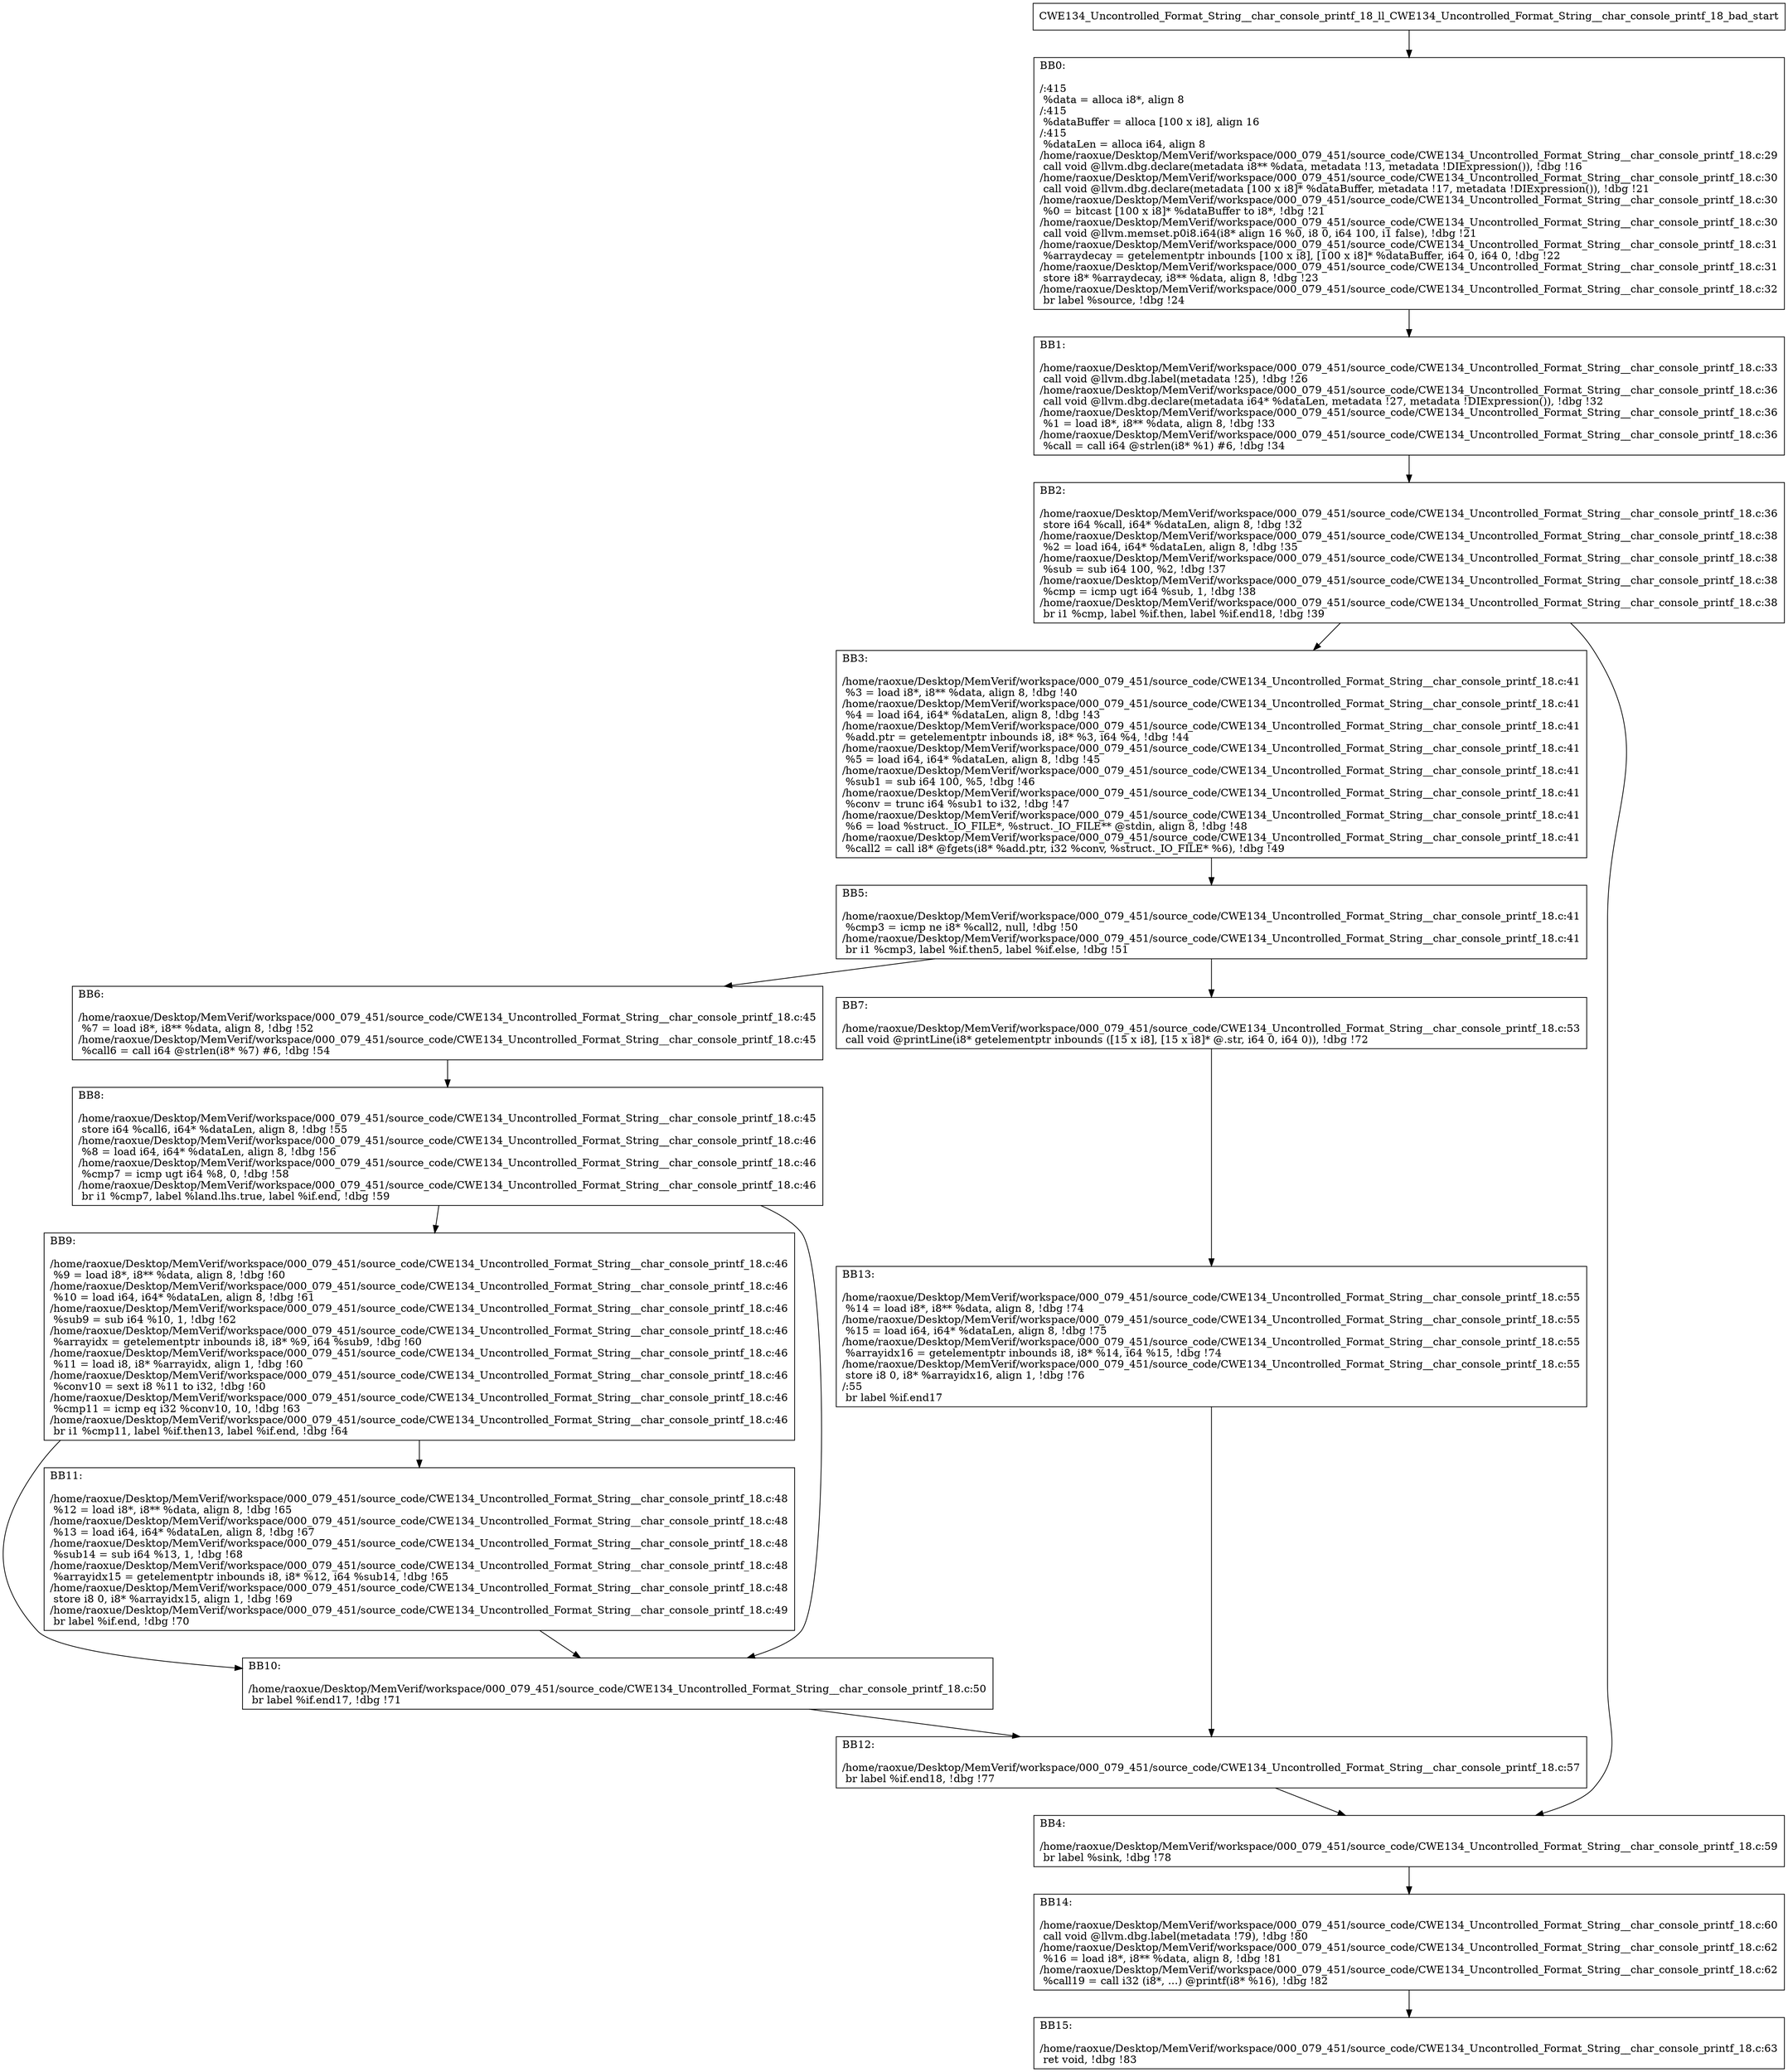 digraph "CFG for'CWE134_Uncontrolled_Format_String__char_console_printf_18_ll_CWE134_Uncontrolled_Format_String__char_console_printf_18_bad' function" {
	BBCWE134_Uncontrolled_Format_String__char_console_printf_18_ll_CWE134_Uncontrolled_Format_String__char_console_printf_18_bad_start[shape=record,label="{CWE134_Uncontrolled_Format_String__char_console_printf_18_ll_CWE134_Uncontrolled_Format_String__char_console_printf_18_bad_start}"];
	BBCWE134_Uncontrolled_Format_String__char_console_printf_18_ll_CWE134_Uncontrolled_Format_String__char_console_printf_18_bad_start-> CWE134_Uncontrolled_Format_String__char_console_printf_18_ll_CWE134_Uncontrolled_Format_String__char_console_printf_18_badBB0;
	CWE134_Uncontrolled_Format_String__char_console_printf_18_ll_CWE134_Uncontrolled_Format_String__char_console_printf_18_badBB0 [shape=record, label="{BB0:\l\l/:415\l
  %data = alloca i8*, align 8\l
/:415\l
  %dataBuffer = alloca [100 x i8], align 16\l
/:415\l
  %dataLen = alloca i64, align 8\l
/home/raoxue/Desktop/MemVerif/workspace/000_079_451/source_code/CWE134_Uncontrolled_Format_String__char_console_printf_18.c:29\l
  call void @llvm.dbg.declare(metadata i8** %data, metadata !13, metadata !DIExpression()), !dbg !16\l
/home/raoxue/Desktop/MemVerif/workspace/000_079_451/source_code/CWE134_Uncontrolled_Format_String__char_console_printf_18.c:30\l
  call void @llvm.dbg.declare(metadata [100 x i8]* %dataBuffer, metadata !17, metadata !DIExpression()), !dbg !21\l
/home/raoxue/Desktop/MemVerif/workspace/000_079_451/source_code/CWE134_Uncontrolled_Format_String__char_console_printf_18.c:30\l
  %0 = bitcast [100 x i8]* %dataBuffer to i8*, !dbg !21\l
/home/raoxue/Desktop/MemVerif/workspace/000_079_451/source_code/CWE134_Uncontrolled_Format_String__char_console_printf_18.c:30\l
  call void @llvm.memset.p0i8.i64(i8* align 16 %0, i8 0, i64 100, i1 false), !dbg !21\l
/home/raoxue/Desktop/MemVerif/workspace/000_079_451/source_code/CWE134_Uncontrolled_Format_String__char_console_printf_18.c:31\l
  %arraydecay = getelementptr inbounds [100 x i8], [100 x i8]* %dataBuffer, i64 0, i64 0, !dbg !22\l
/home/raoxue/Desktop/MemVerif/workspace/000_079_451/source_code/CWE134_Uncontrolled_Format_String__char_console_printf_18.c:31\l
  store i8* %arraydecay, i8** %data, align 8, !dbg !23\l
/home/raoxue/Desktop/MemVerif/workspace/000_079_451/source_code/CWE134_Uncontrolled_Format_String__char_console_printf_18.c:32\l
  br label %source, !dbg !24\l
}"];
	CWE134_Uncontrolled_Format_String__char_console_printf_18_ll_CWE134_Uncontrolled_Format_String__char_console_printf_18_badBB0-> CWE134_Uncontrolled_Format_String__char_console_printf_18_ll_CWE134_Uncontrolled_Format_String__char_console_printf_18_badBB1;
	CWE134_Uncontrolled_Format_String__char_console_printf_18_ll_CWE134_Uncontrolled_Format_String__char_console_printf_18_badBB1 [shape=record, label="{BB1:\l\l/home/raoxue/Desktop/MemVerif/workspace/000_079_451/source_code/CWE134_Uncontrolled_Format_String__char_console_printf_18.c:33\l
  call void @llvm.dbg.label(metadata !25), !dbg !26\l
/home/raoxue/Desktop/MemVerif/workspace/000_079_451/source_code/CWE134_Uncontrolled_Format_String__char_console_printf_18.c:36\l
  call void @llvm.dbg.declare(metadata i64* %dataLen, metadata !27, metadata !DIExpression()), !dbg !32\l
/home/raoxue/Desktop/MemVerif/workspace/000_079_451/source_code/CWE134_Uncontrolled_Format_String__char_console_printf_18.c:36\l
  %1 = load i8*, i8** %data, align 8, !dbg !33\l
/home/raoxue/Desktop/MemVerif/workspace/000_079_451/source_code/CWE134_Uncontrolled_Format_String__char_console_printf_18.c:36\l
  %call = call i64 @strlen(i8* %1) #6, !dbg !34\l
}"];
	CWE134_Uncontrolled_Format_String__char_console_printf_18_ll_CWE134_Uncontrolled_Format_String__char_console_printf_18_badBB1-> CWE134_Uncontrolled_Format_String__char_console_printf_18_ll_CWE134_Uncontrolled_Format_String__char_console_printf_18_badBB2;
	CWE134_Uncontrolled_Format_String__char_console_printf_18_ll_CWE134_Uncontrolled_Format_String__char_console_printf_18_badBB2 [shape=record, label="{BB2:\l\l/home/raoxue/Desktop/MemVerif/workspace/000_079_451/source_code/CWE134_Uncontrolled_Format_String__char_console_printf_18.c:36\l
  store i64 %call, i64* %dataLen, align 8, !dbg !32\l
/home/raoxue/Desktop/MemVerif/workspace/000_079_451/source_code/CWE134_Uncontrolled_Format_String__char_console_printf_18.c:38\l
  %2 = load i64, i64* %dataLen, align 8, !dbg !35\l
/home/raoxue/Desktop/MemVerif/workspace/000_079_451/source_code/CWE134_Uncontrolled_Format_String__char_console_printf_18.c:38\l
  %sub = sub i64 100, %2, !dbg !37\l
/home/raoxue/Desktop/MemVerif/workspace/000_079_451/source_code/CWE134_Uncontrolled_Format_String__char_console_printf_18.c:38\l
  %cmp = icmp ugt i64 %sub, 1, !dbg !38\l
/home/raoxue/Desktop/MemVerif/workspace/000_079_451/source_code/CWE134_Uncontrolled_Format_String__char_console_printf_18.c:38\l
  br i1 %cmp, label %if.then, label %if.end18, !dbg !39\l
}"];
	CWE134_Uncontrolled_Format_String__char_console_printf_18_ll_CWE134_Uncontrolled_Format_String__char_console_printf_18_badBB2-> CWE134_Uncontrolled_Format_String__char_console_printf_18_ll_CWE134_Uncontrolled_Format_String__char_console_printf_18_badBB3;
	CWE134_Uncontrolled_Format_String__char_console_printf_18_ll_CWE134_Uncontrolled_Format_String__char_console_printf_18_badBB2-> CWE134_Uncontrolled_Format_String__char_console_printf_18_ll_CWE134_Uncontrolled_Format_String__char_console_printf_18_badBB4;
	CWE134_Uncontrolled_Format_String__char_console_printf_18_ll_CWE134_Uncontrolled_Format_String__char_console_printf_18_badBB3 [shape=record, label="{BB3:\l\l/home/raoxue/Desktop/MemVerif/workspace/000_079_451/source_code/CWE134_Uncontrolled_Format_String__char_console_printf_18.c:41\l
  %3 = load i8*, i8** %data, align 8, !dbg !40\l
/home/raoxue/Desktop/MemVerif/workspace/000_079_451/source_code/CWE134_Uncontrolled_Format_String__char_console_printf_18.c:41\l
  %4 = load i64, i64* %dataLen, align 8, !dbg !43\l
/home/raoxue/Desktop/MemVerif/workspace/000_079_451/source_code/CWE134_Uncontrolled_Format_String__char_console_printf_18.c:41\l
  %add.ptr = getelementptr inbounds i8, i8* %3, i64 %4, !dbg !44\l
/home/raoxue/Desktop/MemVerif/workspace/000_079_451/source_code/CWE134_Uncontrolled_Format_String__char_console_printf_18.c:41\l
  %5 = load i64, i64* %dataLen, align 8, !dbg !45\l
/home/raoxue/Desktop/MemVerif/workspace/000_079_451/source_code/CWE134_Uncontrolled_Format_String__char_console_printf_18.c:41\l
  %sub1 = sub i64 100, %5, !dbg !46\l
/home/raoxue/Desktop/MemVerif/workspace/000_079_451/source_code/CWE134_Uncontrolled_Format_String__char_console_printf_18.c:41\l
  %conv = trunc i64 %sub1 to i32, !dbg !47\l
/home/raoxue/Desktop/MemVerif/workspace/000_079_451/source_code/CWE134_Uncontrolled_Format_String__char_console_printf_18.c:41\l
  %6 = load %struct._IO_FILE*, %struct._IO_FILE** @stdin, align 8, !dbg !48\l
/home/raoxue/Desktop/MemVerif/workspace/000_079_451/source_code/CWE134_Uncontrolled_Format_String__char_console_printf_18.c:41\l
  %call2 = call i8* @fgets(i8* %add.ptr, i32 %conv, %struct._IO_FILE* %6), !dbg !49\l
}"];
	CWE134_Uncontrolled_Format_String__char_console_printf_18_ll_CWE134_Uncontrolled_Format_String__char_console_printf_18_badBB3-> CWE134_Uncontrolled_Format_String__char_console_printf_18_ll_CWE134_Uncontrolled_Format_String__char_console_printf_18_badBB5;
	CWE134_Uncontrolled_Format_String__char_console_printf_18_ll_CWE134_Uncontrolled_Format_String__char_console_printf_18_badBB5 [shape=record, label="{BB5:\l\l/home/raoxue/Desktop/MemVerif/workspace/000_079_451/source_code/CWE134_Uncontrolled_Format_String__char_console_printf_18.c:41\l
  %cmp3 = icmp ne i8* %call2, null, !dbg !50\l
/home/raoxue/Desktop/MemVerif/workspace/000_079_451/source_code/CWE134_Uncontrolled_Format_String__char_console_printf_18.c:41\l
  br i1 %cmp3, label %if.then5, label %if.else, !dbg !51\l
}"];
	CWE134_Uncontrolled_Format_String__char_console_printf_18_ll_CWE134_Uncontrolled_Format_String__char_console_printf_18_badBB5-> CWE134_Uncontrolled_Format_String__char_console_printf_18_ll_CWE134_Uncontrolled_Format_String__char_console_printf_18_badBB6;
	CWE134_Uncontrolled_Format_String__char_console_printf_18_ll_CWE134_Uncontrolled_Format_String__char_console_printf_18_badBB5-> CWE134_Uncontrolled_Format_String__char_console_printf_18_ll_CWE134_Uncontrolled_Format_String__char_console_printf_18_badBB7;
	CWE134_Uncontrolled_Format_String__char_console_printf_18_ll_CWE134_Uncontrolled_Format_String__char_console_printf_18_badBB6 [shape=record, label="{BB6:\l\l/home/raoxue/Desktop/MemVerif/workspace/000_079_451/source_code/CWE134_Uncontrolled_Format_String__char_console_printf_18.c:45\l
  %7 = load i8*, i8** %data, align 8, !dbg !52\l
/home/raoxue/Desktop/MemVerif/workspace/000_079_451/source_code/CWE134_Uncontrolled_Format_String__char_console_printf_18.c:45\l
  %call6 = call i64 @strlen(i8* %7) #6, !dbg !54\l
}"];
	CWE134_Uncontrolled_Format_String__char_console_printf_18_ll_CWE134_Uncontrolled_Format_String__char_console_printf_18_badBB6-> CWE134_Uncontrolled_Format_String__char_console_printf_18_ll_CWE134_Uncontrolled_Format_String__char_console_printf_18_badBB8;
	CWE134_Uncontrolled_Format_String__char_console_printf_18_ll_CWE134_Uncontrolled_Format_String__char_console_printf_18_badBB8 [shape=record, label="{BB8:\l\l/home/raoxue/Desktop/MemVerif/workspace/000_079_451/source_code/CWE134_Uncontrolled_Format_String__char_console_printf_18.c:45\l
  store i64 %call6, i64* %dataLen, align 8, !dbg !55\l
/home/raoxue/Desktop/MemVerif/workspace/000_079_451/source_code/CWE134_Uncontrolled_Format_String__char_console_printf_18.c:46\l
  %8 = load i64, i64* %dataLen, align 8, !dbg !56\l
/home/raoxue/Desktop/MemVerif/workspace/000_079_451/source_code/CWE134_Uncontrolled_Format_String__char_console_printf_18.c:46\l
  %cmp7 = icmp ugt i64 %8, 0, !dbg !58\l
/home/raoxue/Desktop/MemVerif/workspace/000_079_451/source_code/CWE134_Uncontrolled_Format_String__char_console_printf_18.c:46\l
  br i1 %cmp7, label %land.lhs.true, label %if.end, !dbg !59\l
}"];
	CWE134_Uncontrolled_Format_String__char_console_printf_18_ll_CWE134_Uncontrolled_Format_String__char_console_printf_18_badBB8-> CWE134_Uncontrolled_Format_String__char_console_printf_18_ll_CWE134_Uncontrolled_Format_String__char_console_printf_18_badBB9;
	CWE134_Uncontrolled_Format_String__char_console_printf_18_ll_CWE134_Uncontrolled_Format_String__char_console_printf_18_badBB8-> CWE134_Uncontrolled_Format_String__char_console_printf_18_ll_CWE134_Uncontrolled_Format_String__char_console_printf_18_badBB10;
	CWE134_Uncontrolled_Format_String__char_console_printf_18_ll_CWE134_Uncontrolled_Format_String__char_console_printf_18_badBB9 [shape=record, label="{BB9:\l\l/home/raoxue/Desktop/MemVerif/workspace/000_079_451/source_code/CWE134_Uncontrolled_Format_String__char_console_printf_18.c:46\l
  %9 = load i8*, i8** %data, align 8, !dbg !60\l
/home/raoxue/Desktop/MemVerif/workspace/000_079_451/source_code/CWE134_Uncontrolled_Format_String__char_console_printf_18.c:46\l
  %10 = load i64, i64* %dataLen, align 8, !dbg !61\l
/home/raoxue/Desktop/MemVerif/workspace/000_079_451/source_code/CWE134_Uncontrolled_Format_String__char_console_printf_18.c:46\l
  %sub9 = sub i64 %10, 1, !dbg !62\l
/home/raoxue/Desktop/MemVerif/workspace/000_079_451/source_code/CWE134_Uncontrolled_Format_String__char_console_printf_18.c:46\l
  %arrayidx = getelementptr inbounds i8, i8* %9, i64 %sub9, !dbg !60\l
/home/raoxue/Desktop/MemVerif/workspace/000_079_451/source_code/CWE134_Uncontrolled_Format_String__char_console_printf_18.c:46\l
  %11 = load i8, i8* %arrayidx, align 1, !dbg !60\l
/home/raoxue/Desktop/MemVerif/workspace/000_079_451/source_code/CWE134_Uncontrolled_Format_String__char_console_printf_18.c:46\l
  %conv10 = sext i8 %11 to i32, !dbg !60\l
/home/raoxue/Desktop/MemVerif/workspace/000_079_451/source_code/CWE134_Uncontrolled_Format_String__char_console_printf_18.c:46\l
  %cmp11 = icmp eq i32 %conv10, 10, !dbg !63\l
/home/raoxue/Desktop/MemVerif/workspace/000_079_451/source_code/CWE134_Uncontrolled_Format_String__char_console_printf_18.c:46\l
  br i1 %cmp11, label %if.then13, label %if.end, !dbg !64\l
}"];
	CWE134_Uncontrolled_Format_String__char_console_printf_18_ll_CWE134_Uncontrolled_Format_String__char_console_printf_18_badBB9-> CWE134_Uncontrolled_Format_String__char_console_printf_18_ll_CWE134_Uncontrolled_Format_String__char_console_printf_18_badBB11;
	CWE134_Uncontrolled_Format_String__char_console_printf_18_ll_CWE134_Uncontrolled_Format_String__char_console_printf_18_badBB9-> CWE134_Uncontrolled_Format_String__char_console_printf_18_ll_CWE134_Uncontrolled_Format_String__char_console_printf_18_badBB10;
	CWE134_Uncontrolled_Format_String__char_console_printf_18_ll_CWE134_Uncontrolled_Format_String__char_console_printf_18_badBB11 [shape=record, label="{BB11:\l\l/home/raoxue/Desktop/MemVerif/workspace/000_079_451/source_code/CWE134_Uncontrolled_Format_String__char_console_printf_18.c:48\l
  %12 = load i8*, i8** %data, align 8, !dbg !65\l
/home/raoxue/Desktop/MemVerif/workspace/000_079_451/source_code/CWE134_Uncontrolled_Format_String__char_console_printf_18.c:48\l
  %13 = load i64, i64* %dataLen, align 8, !dbg !67\l
/home/raoxue/Desktop/MemVerif/workspace/000_079_451/source_code/CWE134_Uncontrolled_Format_String__char_console_printf_18.c:48\l
  %sub14 = sub i64 %13, 1, !dbg !68\l
/home/raoxue/Desktop/MemVerif/workspace/000_079_451/source_code/CWE134_Uncontrolled_Format_String__char_console_printf_18.c:48\l
  %arrayidx15 = getelementptr inbounds i8, i8* %12, i64 %sub14, !dbg !65\l
/home/raoxue/Desktop/MemVerif/workspace/000_079_451/source_code/CWE134_Uncontrolled_Format_String__char_console_printf_18.c:48\l
  store i8 0, i8* %arrayidx15, align 1, !dbg !69\l
/home/raoxue/Desktop/MemVerif/workspace/000_079_451/source_code/CWE134_Uncontrolled_Format_String__char_console_printf_18.c:49\l
  br label %if.end, !dbg !70\l
}"];
	CWE134_Uncontrolled_Format_String__char_console_printf_18_ll_CWE134_Uncontrolled_Format_String__char_console_printf_18_badBB11-> CWE134_Uncontrolled_Format_String__char_console_printf_18_ll_CWE134_Uncontrolled_Format_String__char_console_printf_18_badBB10;
	CWE134_Uncontrolled_Format_String__char_console_printf_18_ll_CWE134_Uncontrolled_Format_String__char_console_printf_18_badBB10 [shape=record, label="{BB10:\l\l/home/raoxue/Desktop/MemVerif/workspace/000_079_451/source_code/CWE134_Uncontrolled_Format_String__char_console_printf_18.c:50\l
  br label %if.end17, !dbg !71\l
}"];
	CWE134_Uncontrolled_Format_String__char_console_printf_18_ll_CWE134_Uncontrolled_Format_String__char_console_printf_18_badBB10-> CWE134_Uncontrolled_Format_String__char_console_printf_18_ll_CWE134_Uncontrolled_Format_String__char_console_printf_18_badBB12;
	CWE134_Uncontrolled_Format_String__char_console_printf_18_ll_CWE134_Uncontrolled_Format_String__char_console_printf_18_badBB7 [shape=record, label="{BB7:\l\l/home/raoxue/Desktop/MemVerif/workspace/000_079_451/source_code/CWE134_Uncontrolled_Format_String__char_console_printf_18.c:53\l
  call void @printLine(i8* getelementptr inbounds ([15 x i8], [15 x i8]* @.str, i64 0, i64 0)), !dbg !72\l
}"];
	CWE134_Uncontrolled_Format_String__char_console_printf_18_ll_CWE134_Uncontrolled_Format_String__char_console_printf_18_badBB7-> CWE134_Uncontrolled_Format_String__char_console_printf_18_ll_CWE134_Uncontrolled_Format_String__char_console_printf_18_badBB13;
	CWE134_Uncontrolled_Format_String__char_console_printf_18_ll_CWE134_Uncontrolled_Format_String__char_console_printf_18_badBB13 [shape=record, label="{BB13:\l\l/home/raoxue/Desktop/MemVerif/workspace/000_079_451/source_code/CWE134_Uncontrolled_Format_String__char_console_printf_18.c:55\l
  %14 = load i8*, i8** %data, align 8, !dbg !74\l
/home/raoxue/Desktop/MemVerif/workspace/000_079_451/source_code/CWE134_Uncontrolled_Format_String__char_console_printf_18.c:55\l
  %15 = load i64, i64* %dataLen, align 8, !dbg !75\l
/home/raoxue/Desktop/MemVerif/workspace/000_079_451/source_code/CWE134_Uncontrolled_Format_String__char_console_printf_18.c:55\l
  %arrayidx16 = getelementptr inbounds i8, i8* %14, i64 %15, !dbg !74\l
/home/raoxue/Desktop/MemVerif/workspace/000_079_451/source_code/CWE134_Uncontrolled_Format_String__char_console_printf_18.c:55\l
  store i8 0, i8* %arrayidx16, align 1, !dbg !76\l
/:55\l
  br label %if.end17\l
}"];
	CWE134_Uncontrolled_Format_String__char_console_printf_18_ll_CWE134_Uncontrolled_Format_String__char_console_printf_18_badBB13-> CWE134_Uncontrolled_Format_String__char_console_printf_18_ll_CWE134_Uncontrolled_Format_String__char_console_printf_18_badBB12;
	CWE134_Uncontrolled_Format_String__char_console_printf_18_ll_CWE134_Uncontrolled_Format_String__char_console_printf_18_badBB12 [shape=record, label="{BB12:\l\l/home/raoxue/Desktop/MemVerif/workspace/000_079_451/source_code/CWE134_Uncontrolled_Format_String__char_console_printf_18.c:57\l
  br label %if.end18, !dbg !77\l
}"];
	CWE134_Uncontrolled_Format_String__char_console_printf_18_ll_CWE134_Uncontrolled_Format_String__char_console_printf_18_badBB12-> CWE134_Uncontrolled_Format_String__char_console_printf_18_ll_CWE134_Uncontrolled_Format_String__char_console_printf_18_badBB4;
	CWE134_Uncontrolled_Format_String__char_console_printf_18_ll_CWE134_Uncontrolled_Format_String__char_console_printf_18_badBB4 [shape=record, label="{BB4:\l\l/home/raoxue/Desktop/MemVerif/workspace/000_079_451/source_code/CWE134_Uncontrolled_Format_String__char_console_printf_18.c:59\l
  br label %sink, !dbg !78\l
}"];
	CWE134_Uncontrolled_Format_String__char_console_printf_18_ll_CWE134_Uncontrolled_Format_String__char_console_printf_18_badBB4-> CWE134_Uncontrolled_Format_String__char_console_printf_18_ll_CWE134_Uncontrolled_Format_String__char_console_printf_18_badBB14;
	CWE134_Uncontrolled_Format_String__char_console_printf_18_ll_CWE134_Uncontrolled_Format_String__char_console_printf_18_badBB14 [shape=record, label="{BB14:\l\l/home/raoxue/Desktop/MemVerif/workspace/000_079_451/source_code/CWE134_Uncontrolled_Format_String__char_console_printf_18.c:60\l
  call void @llvm.dbg.label(metadata !79), !dbg !80\l
/home/raoxue/Desktop/MemVerif/workspace/000_079_451/source_code/CWE134_Uncontrolled_Format_String__char_console_printf_18.c:62\l
  %16 = load i8*, i8** %data, align 8, !dbg !81\l
/home/raoxue/Desktop/MemVerif/workspace/000_079_451/source_code/CWE134_Uncontrolled_Format_String__char_console_printf_18.c:62\l
  %call19 = call i32 (i8*, ...) @printf(i8* %16), !dbg !82\l
}"];
	CWE134_Uncontrolled_Format_String__char_console_printf_18_ll_CWE134_Uncontrolled_Format_String__char_console_printf_18_badBB14-> CWE134_Uncontrolled_Format_String__char_console_printf_18_ll_CWE134_Uncontrolled_Format_String__char_console_printf_18_badBB15;
	CWE134_Uncontrolled_Format_String__char_console_printf_18_ll_CWE134_Uncontrolled_Format_String__char_console_printf_18_badBB15 [shape=record, label="{BB15:\l\l/home/raoxue/Desktop/MemVerif/workspace/000_079_451/source_code/CWE134_Uncontrolled_Format_String__char_console_printf_18.c:63\l
  ret void, !dbg !83\l
}"];
}
